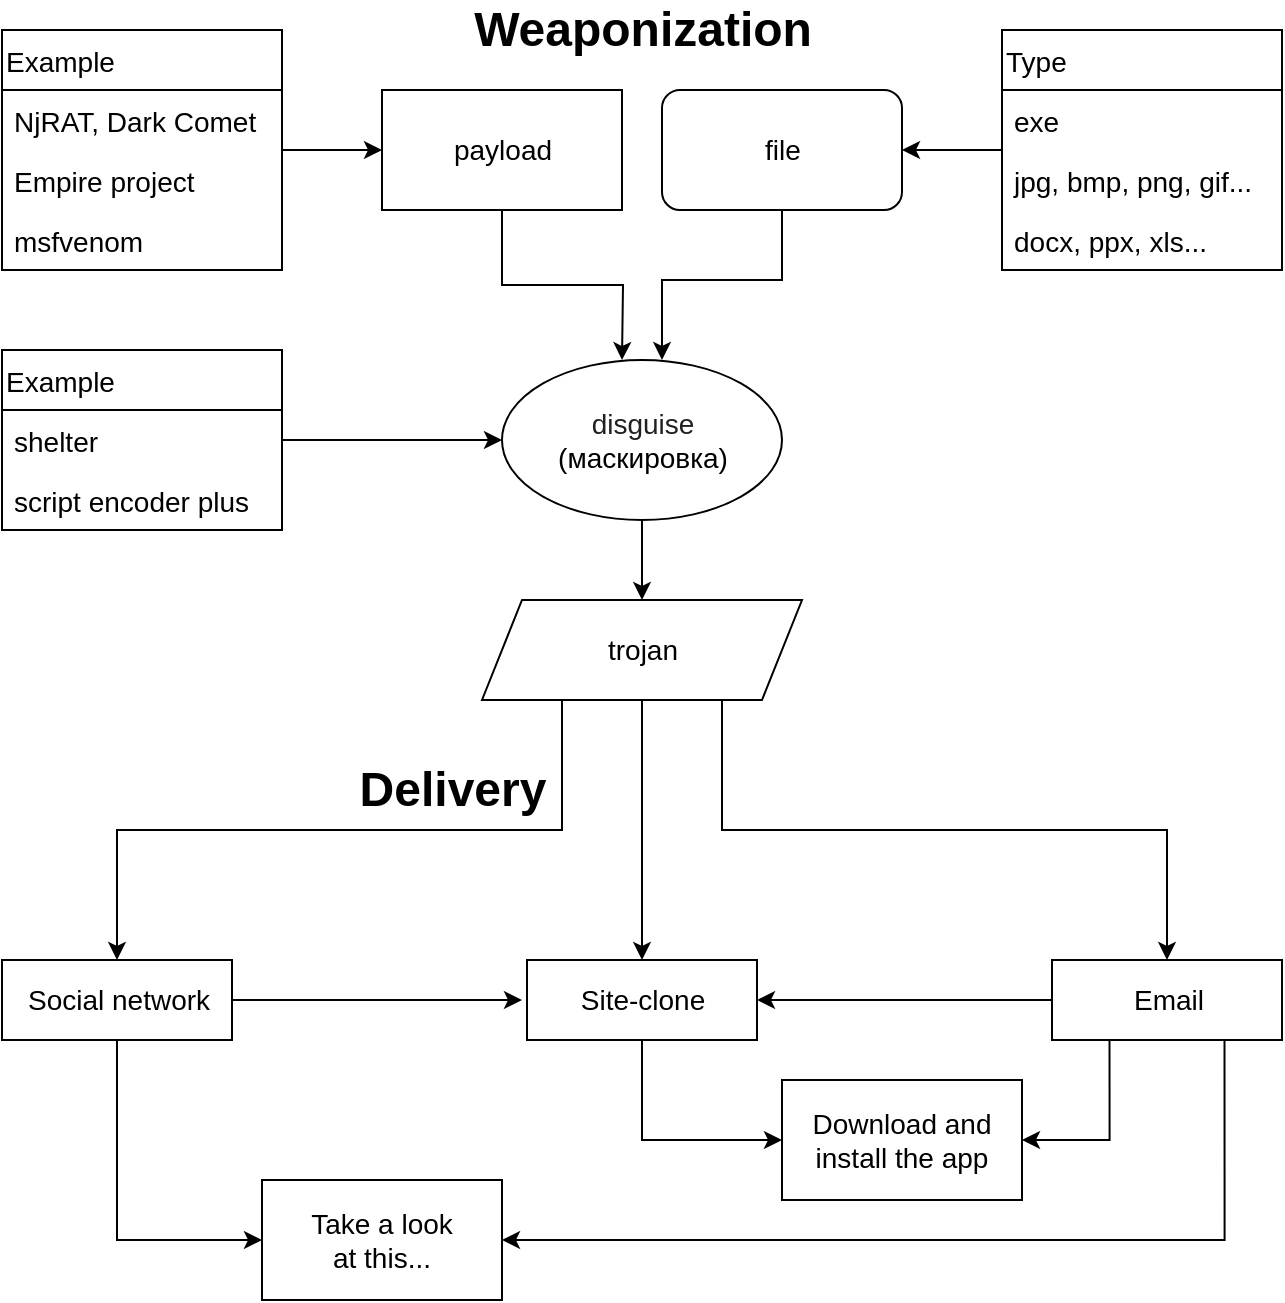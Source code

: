 <mxfile version="15.7.3" type="github" pages="2">
  <diagram id="RIZV2CYgKsoqcWHlDbk7" name="Page-1">
    <mxGraphModel dx="1422" dy="772" grid="1" gridSize="10" guides="1" tooltips="1" connect="1" arrows="1" fold="1" page="1" pageScale="1" pageWidth="850" pageHeight="1100" math="0" shadow="0">
      <root>
        <mxCell id="0" />
        <mxCell id="1" parent="0" />
        <mxCell id="jhlzbFUFrZ9kzbWuyFnt-23" value="" style="edgeStyle=orthogonalEdgeStyle;rounded=0;orthogonalLoop=1;jettySize=auto;html=1;fontSize=14;" parent="1" source="jhlzbFUFrZ9kzbWuyFnt-18" edge="1">
          <mxGeometry relative="1" as="geometry">
            <mxPoint x="420" y="270" as="targetPoint" />
          </mxGeometry>
        </mxCell>
        <mxCell id="jhlzbFUFrZ9kzbWuyFnt-18" value="" style="rounded=0;whiteSpace=wrap;html=1;fontSize=14;align=left;" parent="1" vertex="1">
          <mxGeometry x="300" y="135" width="120" height="60" as="geometry" />
        </mxCell>
        <mxCell id="jhlzbFUFrZ9kzbWuyFnt-19" value="payload" style="text;html=1;resizable=0;autosize=1;align=center;verticalAlign=middle;points=[];fillColor=none;strokeColor=none;rounded=0;fontSize=14;" parent="1" vertex="1">
          <mxGeometry x="330" y="155" width="60" height="20" as="geometry" />
        </mxCell>
        <mxCell id="jhlzbFUFrZ9kzbWuyFnt-29" style="edgeStyle=orthogonalEdgeStyle;rounded=0;orthogonalLoop=1;jettySize=auto;html=1;exitX=0.5;exitY=1;exitDx=0;exitDy=0;fontSize=14;" parent="1" source="jhlzbFUFrZ9kzbWuyFnt-26" edge="1">
          <mxGeometry relative="1" as="geometry">
            <mxPoint x="440" y="270" as="targetPoint" />
            <Array as="points">
              <mxPoint x="500" y="230" />
              <mxPoint x="440" y="230" />
              <mxPoint x="440" y="270" />
            </Array>
          </mxGeometry>
        </mxCell>
        <mxCell id="jhlzbFUFrZ9kzbWuyFnt-26" value="" style="rounded=1;whiteSpace=wrap;html=1;fontSize=14;align=left;" parent="1" vertex="1">
          <mxGeometry x="440" y="135" width="120" height="60" as="geometry" />
        </mxCell>
        <mxCell id="jhlzbFUFrZ9kzbWuyFnt-27" value="file" style="text;html=1;resizable=0;autosize=1;align=center;verticalAlign=middle;points=[];fillColor=none;strokeColor=none;rounded=0;fontSize=14;" parent="1" vertex="1">
          <mxGeometry x="485" y="155" width="30" height="20" as="geometry" />
        </mxCell>
        <mxCell id="jhlzbFUFrZ9kzbWuyFnt-33" style="edgeStyle=orthogonalEdgeStyle;rounded=0;orthogonalLoop=1;jettySize=auto;html=1;fontSize=14;" parent="1" source="jhlzbFUFrZ9kzbWuyFnt-31" target="jhlzbFUFrZ9kzbWuyFnt-34" edge="1">
          <mxGeometry relative="1" as="geometry">
            <mxPoint x="430" y="390" as="targetPoint" />
          </mxGeometry>
        </mxCell>
        <mxCell id="jhlzbFUFrZ9kzbWuyFnt-31" value="" style="ellipse;whiteSpace=wrap;html=1;fontSize=14;align=left;" parent="1" vertex="1">
          <mxGeometry x="360" y="270" width="140" height="80" as="geometry" />
        </mxCell>
        <mxCell id="jhlzbFUFrZ9kzbWuyFnt-32" value="&lt;font style=&quot;font-size: 14px&quot;&gt;&lt;span style=&quot;color: rgba(0 , 0 , 0 , 0.87) ; text-align: left ; background-color: rgb(255 , 255 , 255)&quot;&gt;&lt;font&gt;disguise&lt;/font&gt;&lt;/span&gt;&lt;br&gt;(маскировка)&lt;/font&gt;" style="text;html=1;resizable=0;autosize=1;align=center;verticalAlign=middle;points=[];fillColor=none;strokeColor=none;rounded=0;fontSize=14;" parent="1" vertex="1">
          <mxGeometry x="380" y="290" width="100" height="40" as="geometry" />
        </mxCell>
        <mxCell id="jhlzbFUFrZ9kzbWuyFnt-78" style="edgeStyle=orthogonalEdgeStyle;rounded=0;orthogonalLoop=1;jettySize=auto;html=1;exitX=0.5;exitY=1;exitDx=0;exitDy=0;fontFamily=Helvetica;fontSize=14;entryX=0.5;entryY=0;entryDx=0;entryDy=0;" parent="1" source="jhlzbFUFrZ9kzbWuyFnt-34" target="jhlzbFUFrZ9kzbWuyFnt-61" edge="1">
          <mxGeometry relative="1" as="geometry">
            <mxPoint x="430" y="630" as="targetPoint" />
          </mxGeometry>
        </mxCell>
        <mxCell id="jhlzbFUFrZ9kzbWuyFnt-80" style="edgeStyle=orthogonalEdgeStyle;rounded=0;orthogonalLoop=1;jettySize=auto;html=1;exitX=0.25;exitY=1;exitDx=0;exitDy=0;entryX=0.5;entryY=0;entryDx=0;entryDy=0;fontFamily=Helvetica;fontSize=14;" parent="1" source="jhlzbFUFrZ9kzbWuyFnt-34" target="jhlzbFUFrZ9kzbWuyFnt-67" edge="1">
          <mxGeometry relative="1" as="geometry">
            <Array as="points">
              <mxPoint x="390" y="505" />
              <mxPoint x="168" y="505" />
            </Array>
          </mxGeometry>
        </mxCell>
        <mxCell id="jhlzbFUFrZ9kzbWuyFnt-81" style="edgeStyle=orthogonalEdgeStyle;rounded=0;orthogonalLoop=1;jettySize=auto;html=1;exitX=0.75;exitY=1;exitDx=0;exitDy=0;entryX=0.5;entryY=0;entryDx=0;entryDy=0;fontFamily=Helvetica;fontSize=14;" parent="1" source="jhlzbFUFrZ9kzbWuyFnt-34" target="jhlzbFUFrZ9kzbWuyFnt-73" edge="1">
          <mxGeometry relative="1" as="geometry" />
        </mxCell>
        <mxCell id="jhlzbFUFrZ9kzbWuyFnt-34" value="" style="shape=parallelogram;perimeter=parallelogramPerimeter;whiteSpace=wrap;html=1;fixedSize=1;fontSize=14;align=left;" parent="1" vertex="1">
          <mxGeometry x="350" y="390" width="160" height="50" as="geometry" />
        </mxCell>
        <mxCell id="jhlzbFUFrZ9kzbWuyFnt-36" value="trojan" style="text;html=1;resizable=0;autosize=1;align=center;verticalAlign=middle;points=[];fillColor=none;strokeColor=none;rounded=0;fontSize=14;" parent="1" vertex="1">
          <mxGeometry x="405" y="405" width="50" height="20" as="geometry" />
        </mxCell>
        <mxCell id="jhlzbFUFrZ9kzbWuyFnt-45" value="" style="edgeStyle=orthogonalEdgeStyle;rounded=0;orthogonalLoop=1;jettySize=auto;html=1;fontSize=14;" parent="1" source="jhlzbFUFrZ9kzbWuyFnt-41" edge="1">
          <mxGeometry relative="1" as="geometry">
            <mxPoint x="560" y="165" as="targetPoint" />
          </mxGeometry>
        </mxCell>
        <mxCell id="jhlzbFUFrZ9kzbWuyFnt-41" value="Type" style="swimlane;fontStyle=0;childLayout=stackLayout;horizontal=1;startSize=30;horizontalStack=0;resizeParent=1;resizeParentMax=0;resizeLast=0;collapsible=1;marginBottom=0;fontSize=14;align=left;" parent="1" vertex="1">
          <mxGeometry x="610" y="105" width="140" height="120" as="geometry">
            <mxRectangle x="520" y="35" width="50" height="30" as="alternateBounds" />
          </mxGeometry>
        </mxCell>
        <mxCell id="jhlzbFUFrZ9kzbWuyFnt-42" value="exe" style="text;strokeColor=none;fillColor=none;align=left;verticalAlign=middle;spacingLeft=4;spacingRight=4;overflow=hidden;points=[[0,0.5],[1,0.5]];portConstraint=eastwest;rotatable=0;fontSize=14;" parent="jhlzbFUFrZ9kzbWuyFnt-41" vertex="1">
          <mxGeometry y="30" width="140" height="30" as="geometry" />
        </mxCell>
        <mxCell id="jhlzbFUFrZ9kzbWuyFnt-43" value="jpg, bmp, png, gif..." style="text;strokeColor=none;fillColor=none;align=left;verticalAlign=middle;spacingLeft=4;spacingRight=4;overflow=hidden;points=[[0,0.5],[1,0.5]];portConstraint=eastwest;rotatable=0;fontSize=14;" parent="jhlzbFUFrZ9kzbWuyFnt-41" vertex="1">
          <mxGeometry y="60" width="140" height="30" as="geometry" />
        </mxCell>
        <mxCell id="jhlzbFUFrZ9kzbWuyFnt-44" value="docx, ppx, xls..." style="text;strokeColor=none;fillColor=none;align=left;verticalAlign=middle;spacingLeft=4;spacingRight=4;overflow=hidden;points=[[0,0.5],[1,0.5]];portConstraint=eastwest;rotatable=0;fontSize=14;" parent="jhlzbFUFrZ9kzbWuyFnt-41" vertex="1">
          <mxGeometry y="90" width="140" height="30" as="geometry" />
        </mxCell>
        <mxCell id="jhlzbFUFrZ9kzbWuyFnt-51" value="" style="edgeStyle=orthogonalEdgeStyle;rounded=0;orthogonalLoop=1;jettySize=auto;html=1;fontSize=14;entryX=0;entryY=0.5;entryDx=0;entryDy=0;" parent="1" source="jhlzbFUFrZ9kzbWuyFnt-46" target="jhlzbFUFrZ9kzbWuyFnt-18" edge="1">
          <mxGeometry relative="1" as="geometry">
            <mxPoint x="290" y="165" as="targetPoint" />
          </mxGeometry>
        </mxCell>
        <mxCell id="jhlzbFUFrZ9kzbWuyFnt-46" value="Example" style="swimlane;fontStyle=0;childLayout=stackLayout;horizontal=1;startSize=30;horizontalStack=0;resizeParent=1;resizeParentMax=0;resizeLast=0;collapsible=1;marginBottom=0;fontSize=14;align=left;" parent="1" vertex="1">
          <mxGeometry x="110" y="105" width="140" height="120" as="geometry" />
        </mxCell>
        <mxCell id="jhlzbFUFrZ9kzbWuyFnt-47" value="NjRAT, Dark Comet" style="text;strokeColor=none;fillColor=none;align=left;verticalAlign=middle;spacingLeft=4;spacingRight=4;overflow=hidden;points=[[0,0.5],[1,0.5]];portConstraint=eastwest;rotatable=0;fontSize=14;" parent="jhlzbFUFrZ9kzbWuyFnt-46" vertex="1">
          <mxGeometry y="30" width="140" height="30" as="geometry" />
        </mxCell>
        <mxCell id="jhlzbFUFrZ9kzbWuyFnt-48" value="Empire project" style="text;strokeColor=none;fillColor=none;align=left;verticalAlign=middle;spacingLeft=4;spacingRight=4;overflow=hidden;points=[[0,0.5],[1,0.5]];portConstraint=eastwest;rotatable=0;fontSize=14;" parent="jhlzbFUFrZ9kzbWuyFnt-46" vertex="1">
          <mxGeometry y="60" width="140" height="30" as="geometry" />
        </mxCell>
        <mxCell id="jhlzbFUFrZ9kzbWuyFnt-49" value="msfvenom" style="text;strokeColor=none;fillColor=none;align=left;verticalAlign=middle;spacingLeft=4;spacingRight=4;overflow=hidden;points=[[0,0.5],[1,0.5]];portConstraint=eastwest;rotatable=0;fontSize=14;" parent="jhlzbFUFrZ9kzbWuyFnt-46" vertex="1">
          <mxGeometry y="90" width="140" height="30" as="geometry" />
        </mxCell>
        <mxCell id="jhlzbFUFrZ9kzbWuyFnt-57" value="" style="edgeStyle=orthogonalEdgeStyle;rounded=0;orthogonalLoop=1;jettySize=auto;html=1;fontSize=14;" parent="1" source="jhlzbFUFrZ9kzbWuyFnt-52" target="jhlzbFUFrZ9kzbWuyFnt-31" edge="1">
          <mxGeometry relative="1" as="geometry" />
        </mxCell>
        <mxCell id="jhlzbFUFrZ9kzbWuyFnt-52" value="Example" style="swimlane;fontStyle=0;childLayout=stackLayout;horizontal=1;startSize=30;horizontalStack=0;resizeParent=1;resizeParentMax=0;resizeLast=0;collapsible=1;marginBottom=0;fontSize=14;align=left;" parent="1" vertex="1">
          <mxGeometry x="110" y="265" width="140" height="90" as="geometry" />
        </mxCell>
        <mxCell id="jhlzbFUFrZ9kzbWuyFnt-53" value="shelter" style="text;strokeColor=none;fillColor=none;align=left;verticalAlign=middle;spacingLeft=4;spacingRight=4;overflow=hidden;points=[[0,0.5],[1,0.5]];portConstraint=eastwest;rotatable=0;fontSize=14;" parent="jhlzbFUFrZ9kzbWuyFnt-52" vertex="1">
          <mxGeometry y="30" width="140" height="30" as="geometry" />
        </mxCell>
        <mxCell id="jhlzbFUFrZ9kzbWuyFnt-55" value="script encoder plus" style="text;strokeColor=none;fillColor=none;align=left;verticalAlign=middle;spacingLeft=4;spacingRight=4;overflow=hidden;points=[[0,0.5],[1,0.5]];portConstraint=eastwest;rotatable=0;fontSize=14;" parent="jhlzbFUFrZ9kzbWuyFnt-52" vertex="1">
          <mxGeometry y="60" width="140" height="30" as="geometry" />
        </mxCell>
        <mxCell id="jhlzbFUFrZ9kzbWuyFnt-59" value="&lt;b&gt;&lt;font style=&quot;font-size: 24px&quot;&gt;Weaponization&lt;/font&gt;&lt;/b&gt;" style="text;html=1;resizable=0;autosize=1;align=center;verticalAlign=middle;points=[];fillColor=none;strokeColor=none;rounded=0;fontSize=14;" parent="1" vertex="1">
          <mxGeometry x="340" y="90" width="180" height="30" as="geometry" />
        </mxCell>
        <mxCell id="jhlzbFUFrZ9kzbWuyFnt-60" value="&lt;font style=&quot;font-size: 24px&quot;&gt;&lt;b&gt;Delivery&lt;/b&gt;&lt;/font&gt;" style="text;html=1;resizable=0;autosize=1;align=center;verticalAlign=middle;points=[];fillColor=none;strokeColor=none;rounded=0;fontFamily=Helvetica;fontSize=14;" parent="1" vertex="1">
          <mxGeometry x="280" y="470" width="110" height="30" as="geometry" />
        </mxCell>
        <mxCell id="jhlzbFUFrZ9kzbWuyFnt-92" style="edgeStyle=orthogonalEdgeStyle;rounded=0;orthogonalLoop=1;jettySize=auto;html=1;exitX=0.5;exitY=1;exitDx=0;exitDy=0;entryX=0;entryY=0.5;entryDx=0;entryDy=0;fontFamily=Helvetica;fontSize=14;" parent="1" source="jhlzbFUFrZ9kzbWuyFnt-61" target="jhlzbFUFrZ9kzbWuyFnt-84" edge="1">
          <mxGeometry relative="1" as="geometry" />
        </mxCell>
        <mxCell id="jhlzbFUFrZ9kzbWuyFnt-61" value="" style="rounded=0;whiteSpace=wrap;html=1;fontFamily=Helvetica;fontSize=24;align=left;" parent="1" vertex="1">
          <mxGeometry x="372.5" y="570" width="115" height="40" as="geometry" />
        </mxCell>
        <mxCell id="jhlzbFUFrZ9kzbWuyFnt-86" style="edgeStyle=orthogonalEdgeStyle;rounded=0;orthogonalLoop=1;jettySize=auto;html=1;exitX=1;exitY=0.5;exitDx=0;exitDy=0;fontFamily=Helvetica;fontSize=14;" parent="1" source="jhlzbFUFrZ9kzbWuyFnt-67" edge="1">
          <mxGeometry relative="1" as="geometry">
            <mxPoint x="370" y="590" as="targetPoint" />
          </mxGeometry>
        </mxCell>
        <mxCell id="jhlzbFUFrZ9kzbWuyFnt-88" style="edgeStyle=orthogonalEdgeStyle;rounded=0;orthogonalLoop=1;jettySize=auto;html=1;exitX=0.5;exitY=1;exitDx=0;exitDy=0;entryX=0;entryY=0.5;entryDx=0;entryDy=0;fontFamily=Helvetica;fontSize=14;" parent="1" source="jhlzbFUFrZ9kzbWuyFnt-67" target="jhlzbFUFrZ9kzbWuyFnt-83" edge="1">
          <mxGeometry relative="1" as="geometry" />
        </mxCell>
        <mxCell id="jhlzbFUFrZ9kzbWuyFnt-67" value="" style="rounded=0;whiteSpace=wrap;html=1;fontFamily=Helvetica;fontSize=14;align=left;" parent="1" vertex="1">
          <mxGeometry x="110" y="570" width="115" height="40" as="geometry" />
        </mxCell>
        <mxCell id="jhlzbFUFrZ9kzbWuyFnt-68" value="Social network" style="text;html=1;resizable=0;autosize=1;align=center;verticalAlign=middle;points=[];fillColor=none;strokeColor=none;rounded=0;fontFamily=Helvetica;fontSize=14;" parent="1" vertex="1">
          <mxGeometry x="112.5" y="580" width="110" height="20" as="geometry" />
        </mxCell>
        <mxCell id="jhlzbFUFrZ9kzbWuyFnt-85" style="edgeStyle=orthogonalEdgeStyle;rounded=0;orthogonalLoop=1;jettySize=auto;html=1;exitX=0;exitY=0.5;exitDx=0;exitDy=0;entryX=1;entryY=0.5;entryDx=0;entryDy=0;fontFamily=Helvetica;fontSize=14;" parent="1" source="jhlzbFUFrZ9kzbWuyFnt-73" target="jhlzbFUFrZ9kzbWuyFnt-61" edge="1">
          <mxGeometry relative="1" as="geometry" />
        </mxCell>
        <mxCell id="jhlzbFUFrZ9kzbWuyFnt-90" style="edgeStyle=orthogonalEdgeStyle;rounded=0;orthogonalLoop=1;jettySize=auto;html=1;exitX=0.25;exitY=1;exitDx=0;exitDy=0;entryX=1;entryY=0.5;entryDx=0;entryDy=0;fontFamily=Helvetica;fontSize=14;" parent="1" source="jhlzbFUFrZ9kzbWuyFnt-73" target="jhlzbFUFrZ9kzbWuyFnt-84" edge="1">
          <mxGeometry relative="1" as="geometry" />
        </mxCell>
        <mxCell id="jhlzbFUFrZ9kzbWuyFnt-91" style="edgeStyle=orthogonalEdgeStyle;rounded=0;orthogonalLoop=1;jettySize=auto;html=1;exitX=0.75;exitY=1;exitDx=0;exitDy=0;entryX=1;entryY=0.5;entryDx=0;entryDy=0;fontFamily=Helvetica;fontSize=14;" parent="1" source="jhlzbFUFrZ9kzbWuyFnt-73" target="jhlzbFUFrZ9kzbWuyFnt-83" edge="1">
          <mxGeometry relative="1" as="geometry" />
        </mxCell>
        <mxCell id="jhlzbFUFrZ9kzbWuyFnt-73" value="" style="rounded=0;whiteSpace=wrap;html=1;fontFamily=Helvetica;fontSize=14;align=left;" parent="1" vertex="1">
          <mxGeometry x="635" y="570" width="115" height="40" as="geometry" />
        </mxCell>
        <mxCell id="jhlzbFUFrZ9kzbWuyFnt-74" value="Email" style="text;html=1;resizable=0;autosize=1;align=center;verticalAlign=middle;points=[];fillColor=none;strokeColor=none;rounded=0;fontFamily=Helvetica;fontSize=14;" parent="1" vertex="1">
          <mxGeometry x="667.5" y="580" width="50" height="20" as="geometry" />
        </mxCell>
        <mxCell id="jhlzbFUFrZ9kzbWuyFnt-79" value="Site-clone" style="text;html=1;resizable=0;autosize=1;align=center;verticalAlign=middle;points=[];fillColor=none;strokeColor=none;rounded=0;fontFamily=Helvetica;fontSize=14;" parent="1" vertex="1">
          <mxGeometry x="390" y="580" width="80" height="20" as="geometry" />
        </mxCell>
        <mxCell id="jhlzbFUFrZ9kzbWuyFnt-83" value="Take a look&lt;br&gt;at this..." style="rounded=0;whiteSpace=wrap;html=1;fontFamily=Helvetica;fontSize=14;align=center;" parent="1" vertex="1">
          <mxGeometry x="240" y="680" width="120" height="60" as="geometry" />
        </mxCell>
        <mxCell id="jhlzbFUFrZ9kzbWuyFnt-84" value="&lt;div&gt;&lt;span&gt;Download and&lt;/span&gt;&lt;/div&gt;&lt;div&gt;&lt;span&gt;install the app&lt;/span&gt;&lt;/div&gt;" style="rounded=0;whiteSpace=wrap;html=1;fontFamily=Helvetica;fontSize=14;align=center;" parent="1" vertex="1">
          <mxGeometry x="500" y="630" width="120" height="60" as="geometry" />
        </mxCell>
      </root>
    </mxGraphModel>
  </diagram>
  <diagram id="AiZ31Qg1dFCBFwaHnzil" name="Page-2">
    <mxGraphModel dx="1422" dy="772" grid="1" gridSize="10" guides="1" tooltips="1" connect="1" arrows="1" fold="1" page="1" pageScale="1" pageWidth="850" pageHeight="1100" math="0" shadow="0">
      <root>
        <mxCell id="Zr-BWSJJQ4udQxX_Z5t2-0" />
        <mxCell id="Zr-BWSJJQ4udQxX_Z5t2-1" parent="Zr-BWSJJQ4udQxX_Z5t2-0" />
        <mxCell id="qtCz4snrWuHsNMm3v-mu-0" value="" style="edgeStyle=orthogonalEdgeStyle;rounded=0;orthogonalLoop=1;jettySize=auto;html=1;fontSize=14;entryX=0.5;entryY=0;entryDx=0;entryDy=0;" edge="1" parent="Zr-BWSJJQ4udQxX_Z5t2-1" source="qtCz4snrWuHsNMm3v-mu-1" target="qtCz4snrWuHsNMm3v-mu-7">
          <mxGeometry relative="1" as="geometry">
            <mxPoint x="430" y="260" as="targetPoint" />
          </mxGeometry>
        </mxCell>
        <mxCell id="qtCz4snrWuHsNMm3v-mu-1" value="" style="rounded=0;whiteSpace=wrap;html=1;fontSize=14;align=left;" vertex="1" parent="Zr-BWSJJQ4udQxX_Z5t2-1">
          <mxGeometry x="260" y="125" width="280" height="55" as="geometry" />
        </mxCell>
        <mxCell id="qtCz4snrWuHsNMm3v-mu-2" value="sublime_text_build_412l_x64_setup.exe" style="text;html=1;resizable=0;autosize=1;align=center;verticalAlign=middle;points=[];fillColor=none;strokeColor=none;rounded=0;fontSize=14;" vertex="1" parent="Zr-BWSJJQ4udQxX_Z5t2-1">
          <mxGeometry x="270" y="142.5" width="260" height="20" as="geometry" />
        </mxCell>
        <mxCell id="qtCz4snrWuHsNMm3v-mu-54" style="edgeStyle=orthogonalEdgeStyle;rounded=0;orthogonalLoop=1;jettySize=auto;html=1;exitX=0.5;exitY=1;exitDx=0;exitDy=0;entryX=1;entryY=0.5;entryDx=0;entryDy=0;fontSize=14;" edge="1" parent="Zr-BWSJJQ4udQxX_Z5t2-1" source="qtCz4snrWuHsNMm3v-mu-4" target="qtCz4snrWuHsNMm3v-mu-7">
          <mxGeometry relative="1" as="geometry" />
        </mxCell>
        <mxCell id="qtCz4snrWuHsNMm3v-mu-4" value="" style="rounded=1;whiteSpace=wrap;html=1;fontSize=14;align=left;" vertex="1" parent="Zr-BWSJJQ4udQxX_Z5t2-1">
          <mxGeometry x="550" y="125" width="290" height="55" as="geometry" />
        </mxCell>
        <mxCell id="qtCz4snrWuHsNMm3v-mu-5" value="sublime_text_build_4121_x64_setup.exe" style="text;html=1;resizable=0;autosize=1;align=center;verticalAlign=middle;points=[];fillColor=none;strokeColor=none;rounded=0;fontSize=14;" vertex="1" parent="Zr-BWSJJQ4udQxX_Z5t2-1">
          <mxGeometry x="560" y="142.5" width="270" height="20" as="geometry" />
        </mxCell>
        <mxCell id="qtCz4snrWuHsNMm3v-mu-6" style="edgeStyle=orthogonalEdgeStyle;rounded=0;orthogonalLoop=1;jettySize=auto;html=1;fontSize=14;" edge="1" parent="Zr-BWSJJQ4udQxX_Z5t2-1" source="qtCz4snrWuHsNMm3v-mu-7" target="qtCz4snrWuHsNMm3v-mu-12">
          <mxGeometry relative="1" as="geometry">
            <mxPoint x="440" y="380" as="targetPoint" />
          </mxGeometry>
        </mxCell>
        <mxCell id="qtCz4snrWuHsNMm3v-mu-7" value="&lt;div style=&quot;text-align: center&quot;&gt;&lt;br&gt;&lt;/div&gt;&lt;div style=&quot;text-align: justify&quot;&gt;&lt;/div&gt;" style="ellipse;whiteSpace=wrap;html=1;fontSize=14;align=left;" vertex="1" parent="Zr-BWSJJQ4udQxX_Z5t2-1">
          <mxGeometry x="330" y="210" width="140" height="50" as="geometry" />
        </mxCell>
        <mxCell id="qtCz4snrWuHsNMm3v-mu-56" style="edgeStyle=orthogonalEdgeStyle;rounded=0;orthogonalLoop=1;jettySize=auto;html=1;exitX=0.5;exitY=1;exitDx=0;exitDy=0;entryX=0.5;entryY=0;entryDx=0;entryDy=0;fontSize=14;" edge="1" parent="Zr-BWSJJQ4udQxX_Z5t2-1" source="qtCz4snrWuHsNMm3v-mu-12" target="qtCz4snrWuHsNMm3v-mu-31">
          <mxGeometry relative="1" as="geometry" />
        </mxCell>
        <mxCell id="qtCz4snrWuHsNMm3v-mu-12" value="" style="shape=parallelogram;perimeter=parallelogramPerimeter;whiteSpace=wrap;html=1;fixedSize=1;fontSize=14;align=left;" vertex="1" parent="Zr-BWSJJQ4udQxX_Z5t2-1">
          <mxGeometry x="240" y="290" width="320" height="50" as="geometry" />
        </mxCell>
        <mxCell id="qtCz4snrWuHsNMm3v-mu-13" value="sublime_text_build_4l21_x64_setup.exe&lt;br&gt;(sfx)" style="text;html=1;resizable=0;autosize=1;align=center;verticalAlign=middle;points=[];fillColor=none;strokeColor=none;rounded=0;fontSize=14;" vertex="1" parent="Zr-BWSJJQ4udQxX_Z5t2-1">
          <mxGeometry x="270" y="295" width="260" height="40" as="geometry" />
        </mxCell>
        <mxCell id="qtCz4snrWuHsNMm3v-mu-28" value="&lt;b&gt;&lt;font style=&quot;font-size: 24px&quot;&gt;Weaponization&lt;/font&gt;&lt;/b&gt;" style="text;html=1;resizable=0;autosize=1;align=center;verticalAlign=middle;points=[];fillColor=none;strokeColor=none;rounded=0;fontSize=14;" vertex="1" parent="Zr-BWSJJQ4udQxX_Z5t2-1">
          <mxGeometry x="350" y="80" width="180" height="30" as="geometry" />
        </mxCell>
        <mxCell id="qtCz4snrWuHsNMm3v-mu-29" value="&lt;font style=&quot;font-size: 24px&quot;&gt;&lt;b&gt;Delivery&lt;/b&gt;&lt;/font&gt;" style="text;html=1;resizable=0;autosize=1;align=center;verticalAlign=middle;points=[];fillColor=none;strokeColor=none;rounded=0;fontFamily=Helvetica;fontSize=14;" vertex="1" parent="Zr-BWSJJQ4udQxX_Z5t2-1">
          <mxGeometry x="490" y="380" width="110" height="30" as="geometry" />
        </mxCell>
        <mxCell id="qtCz4snrWuHsNMm3v-mu-30" style="edgeStyle=orthogonalEdgeStyle;rounded=0;orthogonalLoop=1;jettySize=auto;html=1;exitX=0.5;exitY=1;exitDx=0;exitDy=0;entryX=0.5;entryY=0;entryDx=0;entryDy=0;fontFamily=Helvetica;fontSize=14;" edge="1" parent="Zr-BWSJJQ4udQxX_Z5t2-1" source="qtCz4snrWuHsNMm3v-mu-31" target="qtCz4snrWuHsNMm3v-mu-43">
          <mxGeometry relative="1" as="geometry" />
        </mxCell>
        <mxCell id="qtCz4snrWuHsNMm3v-mu-31" value="" style="rounded=0;whiteSpace=wrap;html=1;fontFamily=Helvetica;fontSize=24;align=left;" vertex="1" parent="Zr-BWSJJQ4udQxX_Z5t2-1">
          <mxGeometry x="310" y="420" width="180" height="60" as="geometry" />
        </mxCell>
        <mxCell id="qtCz4snrWuHsNMm3v-mu-59" style="edgeStyle=orthogonalEdgeStyle;rounded=0;orthogonalLoop=1;jettySize=auto;html=1;exitX=0;exitY=0.5;exitDx=0;exitDy=0;entryX=1;entryY=0.5;entryDx=0;entryDy=0;fontSize=14;" edge="1" parent="Zr-BWSJJQ4udQxX_Z5t2-1" source="qtCz4snrWuHsNMm3v-mu-39" target="qtCz4snrWuHsNMm3v-mu-31">
          <mxGeometry relative="1" as="geometry" />
        </mxCell>
        <mxCell id="qtCz4snrWuHsNMm3v-mu-39" value="Email: Check the new Order&amp;nbsp;&lt;br&gt;From: Boss" style="rounded=0;whiteSpace=wrap;html=1;fontFamily=Helvetica;fontSize=14;align=center;" vertex="1" parent="Zr-BWSJJQ4udQxX_Z5t2-1">
          <mxGeometry x="595" y="425" width="200" height="50" as="geometry" />
        </mxCell>
        <mxCell id="qtCz4snrWuHsNMm3v-mu-41" value="18.169.31.13/corporation&lt;br&gt;(site-clone)" style="text;html=1;resizable=0;autosize=1;align=center;verticalAlign=middle;points=[];fillColor=none;strokeColor=none;rounded=0;fontFamily=Helvetica;fontSize=14;" vertex="1" parent="Zr-BWSJJQ4udQxX_Z5t2-1">
          <mxGeometry x="315" y="430" width="170" height="40" as="geometry" />
        </mxCell>
        <mxCell id="qtCz4snrWuHsNMm3v-mu-62" style="edgeStyle=orthogonalEdgeStyle;rounded=0;orthogonalLoop=1;jettySize=auto;html=1;exitX=0.5;exitY=1;exitDx=0;exitDy=0;entryX=0.5;entryY=0;entryDx=0;entryDy=0;fontSize=24;" edge="1" parent="Zr-BWSJJQ4udQxX_Z5t2-1" source="qtCz4snrWuHsNMm3v-mu-43" target="qtCz4snrWuHsNMm3v-mu-61">
          <mxGeometry relative="1" as="geometry" />
        </mxCell>
        <mxCell id="qtCz4snrWuHsNMm3v-mu-43" value="&lt;div&gt;&lt;span&gt;Order: Download and&lt;/span&gt;&lt;/div&gt;&lt;div&gt;&lt;span&gt;install the app&lt;/span&gt;&lt;/div&gt;" style="rounded=0;whiteSpace=wrap;html=1;fontFamily=Helvetica;fontSize=14;align=center;" vertex="1" parent="Zr-BWSJJQ4udQxX_Z5t2-1">
          <mxGeometry x="320" y="520" width="160" height="60" as="geometry" />
        </mxCell>
        <mxCell id="qtCz4snrWuHsNMm3v-mu-48" style="edgeStyle=orthogonalEdgeStyle;rounded=0;orthogonalLoop=1;jettySize=auto;html=1;exitX=1;exitY=0.5;exitDx=0;exitDy=0;entryX=0;entryY=0.5;entryDx=0;entryDy=0;fontSize=14;" edge="1" parent="Zr-BWSJJQ4udQxX_Z5t2-1" source="qtCz4snrWuHsNMm3v-mu-46" target="qtCz4snrWuHsNMm3v-mu-47">
          <mxGeometry relative="1" as="geometry" />
        </mxCell>
        <mxCell id="qtCz4snrWuHsNMm3v-mu-46" value="&lt;font style=&quot;font-size: 14px&quot;&gt;crypt.py&lt;/font&gt;" style="rounded=0;whiteSpace=wrap;html=1;" vertex="1" parent="Zr-BWSJJQ4udQxX_Z5t2-1">
          <mxGeometry x="10" y="128.75" width="90" height="47.5" as="geometry" />
        </mxCell>
        <mxCell id="qtCz4snrWuHsNMm3v-mu-51" style="edgeStyle=orthogonalEdgeStyle;rounded=0;orthogonalLoop=1;jettySize=auto;html=1;exitX=1;exitY=0.5;exitDx=0;exitDy=0;entryX=0;entryY=0.5;entryDx=0;entryDy=0;fontSize=14;" edge="1" parent="Zr-BWSJJQ4udQxX_Z5t2-1" source="qtCz4snrWuHsNMm3v-mu-47" target="qtCz4snrWuHsNMm3v-mu-1">
          <mxGeometry relative="1" as="geometry" />
        </mxCell>
        <mxCell id="qtCz4snrWuHsNMm3v-mu-47" value="pyinstaller" style="ellipse;whiteSpace=wrap;html=1;fontSize=14;" vertex="1" parent="Zr-BWSJJQ4udQxX_Z5t2-1">
          <mxGeometry x="130" y="120" width="102.5" height="65" as="geometry" />
        </mxCell>
        <mxCell id="qtCz4snrWuHsNMm3v-mu-52" value="&lt;font style=&quot;font-size: 14px&quot;&gt;WinRAR&lt;/font&gt;" style="text;html=1;strokeColor=none;fillColor=none;align=center;verticalAlign=middle;whiteSpace=wrap;rounded=0;fontSize=14;" vertex="1" parent="Zr-BWSJJQ4udQxX_Z5t2-1">
          <mxGeometry x="370" y="220" width="60" height="30" as="geometry" />
        </mxCell>
        <mxCell id="qtCz4snrWuHsNMm3v-mu-60" value="&lt;font style=&quot;font-size: 24px&quot;&gt;&lt;b&gt;Exploitation&lt;/b&gt;&lt;/font&gt;" style="text;html=1;strokeColor=none;fillColor=none;align=center;verticalAlign=middle;whiteSpace=wrap;rounded=0;fontSize=14;" vertex="1" parent="Zr-BWSJJQ4udQxX_Z5t2-1">
          <mxGeometry x="70" y="625" width="150" height="40" as="geometry" />
        </mxCell>
        <mxCell id="qtCz4snrWuHsNMm3v-mu-66" value="" style="edgeStyle=orthogonalEdgeStyle;rounded=0;orthogonalLoop=1;jettySize=auto;html=1;fontSize=14;entryX=0;entryY=0;entryDx=25;entryDy=190;entryPerimeter=0;" edge="1" parent="Zr-BWSJJQ4udQxX_Z5t2-1" source="qtCz4snrWuHsNMm3v-mu-61" target="qtCz4snrWuHsNMm3v-mu-64">
          <mxGeometry relative="1" as="geometry">
            <mxPoint x="580" y="643" as="targetPoint" />
            <Array as="points">
              <mxPoint x="573" y="645" />
              <mxPoint x="573" y="645" />
            </Array>
          </mxGeometry>
        </mxCell>
        <mxCell id="qtCz4snrWuHsNMm3v-mu-61" value="" style="shape=parallelogram;perimeter=parallelogramPerimeter;whiteSpace=wrap;html=1;fixedSize=1;fontSize=24;align=center;" vertex="1" parent="Zr-BWSJJQ4udQxX_Z5t2-1">
          <mxGeometry x="250" y="620" width="300" height="50" as="geometry" />
        </mxCell>
        <mxCell id="qtCz4snrWuHsNMm3v-mu-63" value="&lt;span style=&quot;font-size: 14px&quot;&gt;sublime_text_build_4l21_x64_setup.exe&lt;/span&gt;" style="text;html=1;strokeColor=none;fillColor=none;align=center;verticalAlign=middle;whiteSpace=wrap;rounded=0;fontSize=24;" vertex="1" parent="Zr-BWSJJQ4udQxX_Z5t2-1">
          <mxGeometry x="265" y="630" width="270" height="30" as="geometry" />
        </mxCell>
        <mxCell id="qtCz4snrWuHsNMm3v-mu-68" style="edgeStyle=orthogonalEdgeStyle;rounded=0;orthogonalLoop=1;jettySize=auto;html=1;exitX=0;exitY=0;exitDx=50;exitDy=82.5;exitPerimeter=0;entryX=1;entryY=0.5;entryDx=0;entryDy=0;fontSize=14;" edge="1" parent="Zr-BWSJJQ4udQxX_Z5t2-1" source="qtCz4snrWuHsNMm3v-mu-64" target="qtCz4snrWuHsNMm3v-mu-67">
          <mxGeometry relative="1" as="geometry" />
        </mxCell>
        <mxCell id="qtCz4snrWuHsNMm3v-mu-70" style="edgeStyle=orthogonalEdgeStyle;rounded=0;orthogonalLoop=1;jettySize=auto;html=1;exitX=0;exitY=0;exitDx=50;exitDy=82.5;exitPerimeter=0;entryX=1;entryY=0.5;entryDx=0;entryDy=0;fontSize=14;" edge="1" parent="Zr-BWSJJQ4udQxX_Z5t2-1" source="qtCz4snrWuHsNMm3v-mu-64" target="qtCz4snrWuHsNMm3v-mu-69">
          <mxGeometry relative="1" as="geometry" />
        </mxCell>
        <mxCell id="qtCz4snrWuHsNMm3v-mu-64" value="Run as administrator" style="shape=callout;whiteSpace=wrap;html=1;perimeter=calloutPerimeter;fontSize=14;align=center;position2=0.5;size=25;position=0.3;base=20;direction=south;" vertex="1" parent="Zr-BWSJJQ4udQxX_Z5t2-1">
          <mxGeometry x="595" y="620" width="190" height="50" as="geometry" />
        </mxCell>
        <mxCell id="qtCz4snrWuHsNMm3v-mu-72" style="edgeStyle=orthogonalEdgeStyle;rounded=0;orthogonalLoop=1;jettySize=auto;html=1;exitX=0;exitY=0.5;exitDx=0;exitDy=0;fontSize=14;" edge="1" parent="Zr-BWSJJQ4udQxX_Z5t2-1" source="qtCz4snrWuHsNMm3v-mu-67" target="qtCz4snrWuHsNMm3v-mu-71">
          <mxGeometry relative="1" as="geometry" />
        </mxCell>
        <mxCell id="qtCz4snrWuHsNMm3v-mu-67" value="runs&amp;nbsp;&lt;span&gt;sublime_text_build_412l_x64_setup.exe&lt;br&gt;(crypter)&lt;br&gt;&lt;/span&gt;" style="rounded=0;whiteSpace=wrap;html=1;fontSize=14;align=center;" vertex="1" parent="Zr-BWSJJQ4udQxX_Z5t2-1">
          <mxGeometry x="290" y="720" width="320" height="60" as="geometry" />
        </mxCell>
        <mxCell id="qtCz4snrWuHsNMm3v-mu-69" value="runs&amp;nbsp;&lt;span&gt;sublime_text_build_4121_x64_setup.exe&lt;br&gt;(true installer)&lt;br&gt;&lt;/span&gt;" style="rounded=0;whiteSpace=wrap;html=1;fontSize=14;align=center;" vertex="1" parent="Zr-BWSJJQ4udQxX_Z5t2-1">
          <mxGeometry x="290" y="800" width="320" height="60" as="geometry" />
        </mxCell>
        <mxCell id="qtCz4snrWuHsNMm3v-mu-71" value="encpypts files on disks:&lt;br&gt;C, D, E, F, G" style="shape=parallelogram;perimeter=parallelogramPerimeter;whiteSpace=wrap;html=1;fixedSize=1;fontSize=14;align=center;" vertex="1" parent="Zr-BWSJJQ4udQxX_Z5t2-1">
          <mxGeometry x="65" y="720" width="185" height="60" as="geometry" />
        </mxCell>
      </root>
    </mxGraphModel>
  </diagram>
</mxfile>
